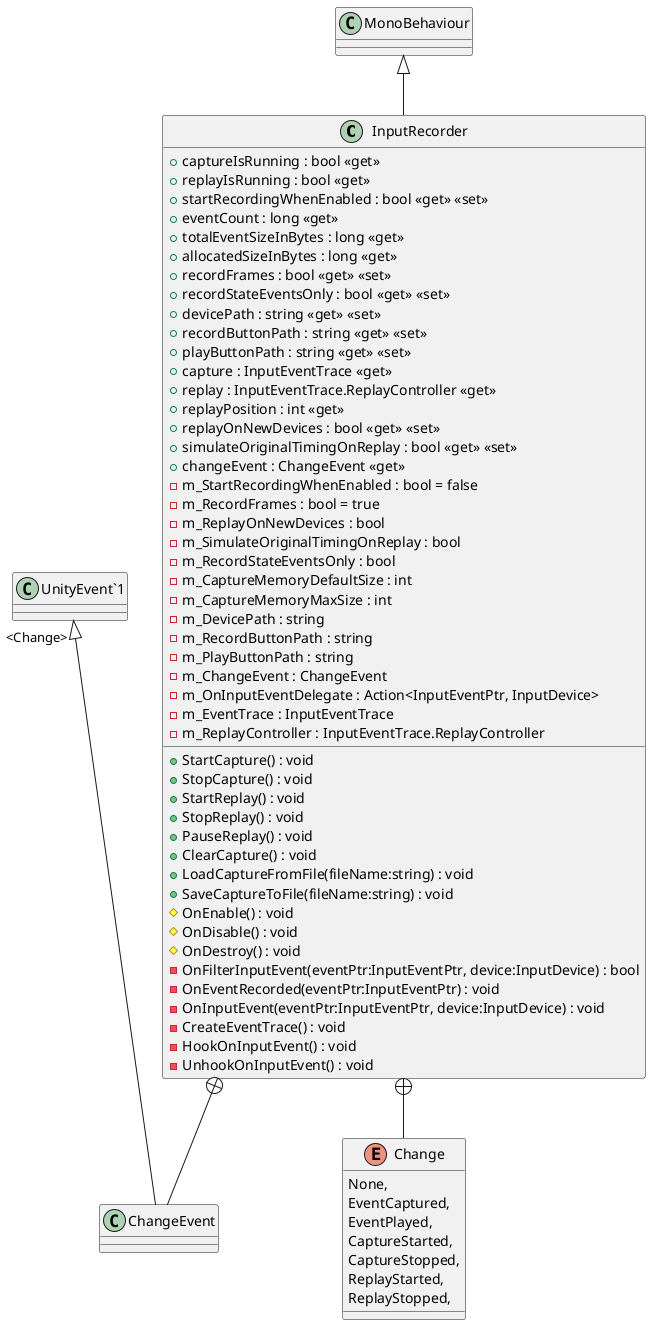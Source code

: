 @startuml
class InputRecorder {
    + captureIsRunning : bool <<get>>
    + replayIsRunning : bool <<get>>
    + startRecordingWhenEnabled : bool <<get>> <<set>>
    + eventCount : long <<get>>
    + totalEventSizeInBytes : long <<get>>
    + allocatedSizeInBytes : long <<get>>
    + recordFrames : bool <<get>> <<set>>
    + recordStateEventsOnly : bool <<get>> <<set>>
    + devicePath : string <<get>> <<set>>
    + recordButtonPath : string <<get>> <<set>>
    + playButtonPath : string <<get>> <<set>>
    + capture : InputEventTrace <<get>>
    + replay : InputEventTrace.ReplayController <<get>>
    + replayPosition : int <<get>>
    + replayOnNewDevices : bool <<get>> <<set>>
    + simulateOriginalTimingOnReplay : bool <<get>> <<set>>
    + changeEvent : ChangeEvent <<get>>
    + StartCapture() : void
    + StopCapture() : void
    + StartReplay() : void
    + StopReplay() : void
    + PauseReplay() : void
    + ClearCapture() : void
    + LoadCaptureFromFile(fileName:string) : void
    + SaveCaptureToFile(fileName:string) : void
    # OnEnable() : void
    # OnDisable() : void
    # OnDestroy() : void
    - OnFilterInputEvent(eventPtr:InputEventPtr, device:InputDevice) : bool
    - OnEventRecorded(eventPtr:InputEventPtr) : void
    - OnInputEvent(eventPtr:InputEventPtr, device:InputDevice) : void
    - m_StartRecordingWhenEnabled : bool = false
    - m_RecordFrames : bool = true
    - m_ReplayOnNewDevices : bool
    - m_SimulateOriginalTimingOnReplay : bool
    - m_RecordStateEventsOnly : bool
    - m_CaptureMemoryDefaultSize : int
    - m_CaptureMemoryMaxSize : int
    - m_DevicePath : string
    - m_RecordButtonPath : string
    - m_PlayButtonPath : string
    - m_ChangeEvent : ChangeEvent
    - m_OnInputEventDelegate : Action<InputEventPtr, InputDevice>
    - m_EventTrace : InputEventTrace
    - m_ReplayController : InputEventTrace.ReplayController
    - CreateEventTrace() : void
    - HookOnInputEvent() : void
    - UnhookOnInputEvent() : void
}
enum Change {
    None,
    EventCaptured,
    EventPlayed,
    CaptureStarted,
    CaptureStopped,
    ReplayStarted,
    ReplayStopped,
}
class ChangeEvent {
}
MonoBehaviour <|-- InputRecorder
InputRecorder +-- Change
InputRecorder +-- ChangeEvent
"UnityEvent`1" "<Change>" <|-- ChangeEvent
@enduml
